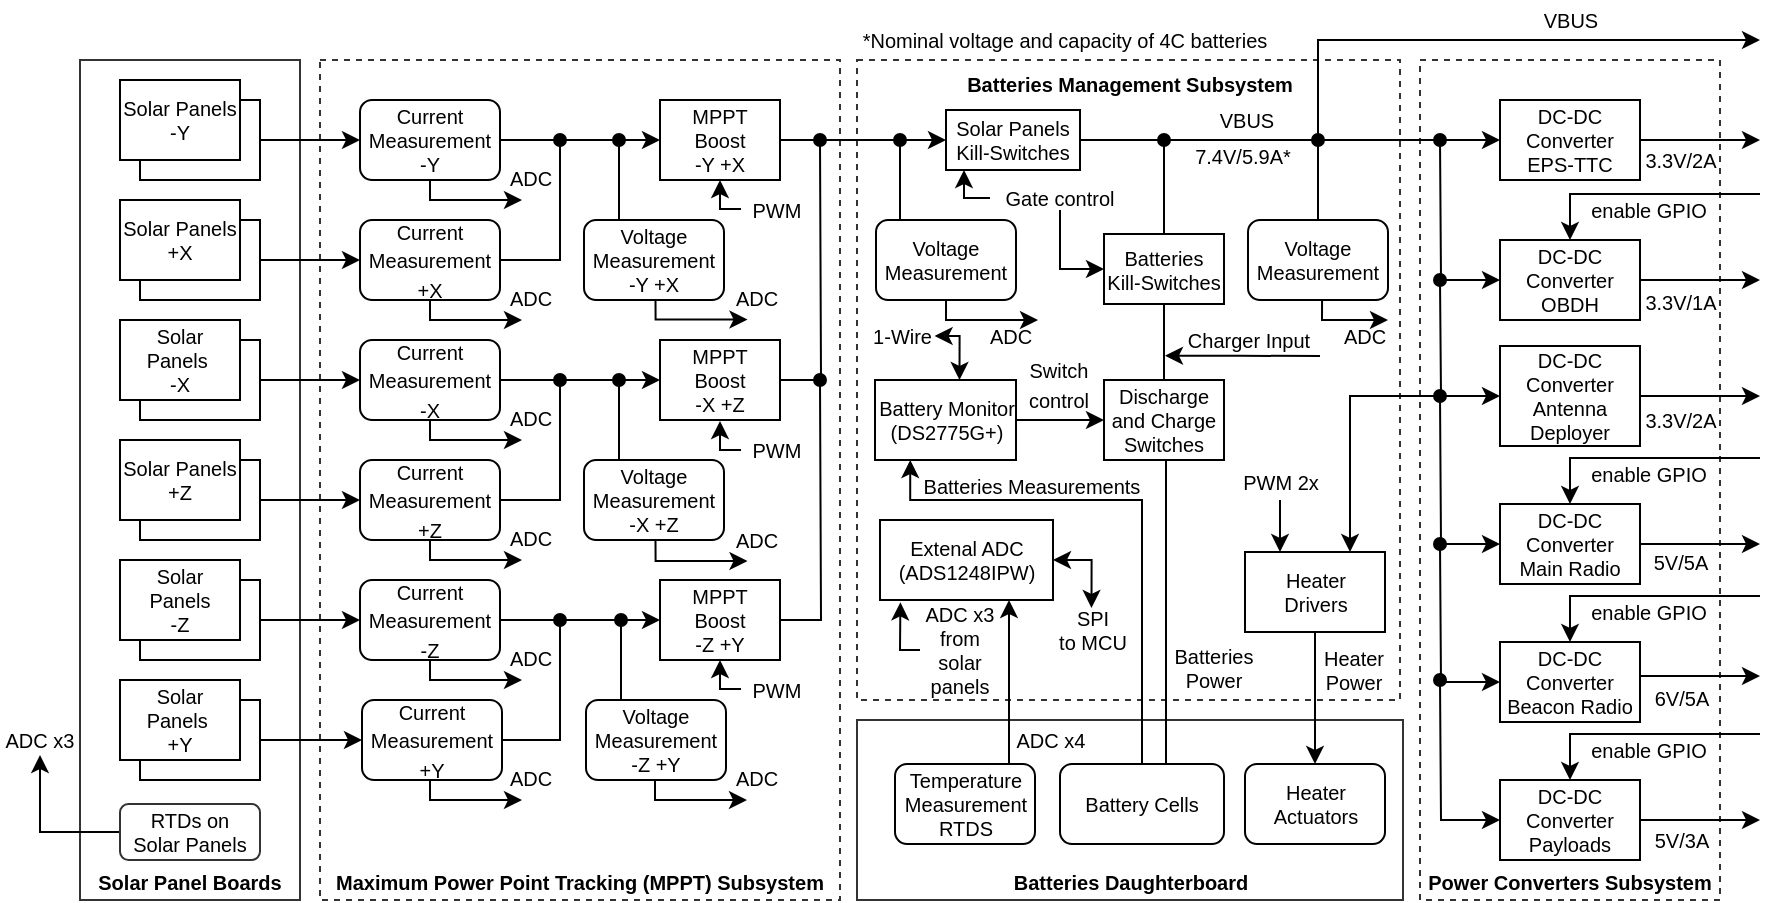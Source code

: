 <mxfile version="14.3.0" type="device"><diagram id="LF9n-NxEAbbtzAbvhTJf" name="Page-1"><mxGraphModel dx="1808" dy="546" grid="1" gridSize="10" guides="1" tooltips="1" connect="1" arrows="1" fold="1" page="1" pageScale="1" pageWidth="827" pageHeight="1169" math="0" shadow="0"><root><mxCell id="0"/><mxCell id="1" parent="0"/><mxCell id="zY3jTW4Gi7gBOke34yke-56" value="Batteries Daughterboard" style="rounded=0;whiteSpace=wrap;html=1;fontSize=10;strokeWidth=1;fillColor=none;strokeColor=#333333;verticalAlign=bottom;fontStyle=1" parent="1" vertex="1"><mxGeometry x="-51.5" y="430" width="273" height="90" as="geometry"/></mxCell><mxCell id="zY3jTW4Gi7gBOke34yke-107" value="Maximum Power Point Tracking (MPPT) Subsystem" style="rounded=0;whiteSpace=wrap;html=1;dashed=1;strokeColor=#333333;strokeWidth=1;fillColor=none;fontSize=10;verticalAlign=bottom;fontStyle=1" parent="1" vertex="1"><mxGeometry x="-320" y="100" width="260" height="420" as="geometry"/></mxCell><mxCell id="zY3jTW4Gi7gBOke34yke-108" value="Solar Panel Boards" style="rounded=0;whiteSpace=wrap;html=1;strokeColor=#333333;strokeWidth=1;fillColor=none;fontSize=10;verticalAlign=bottom;fontStyle=1" parent="1" vertex="1"><mxGeometry x="-440" y="100" width="110" height="420" as="geometry"/></mxCell><mxCell id="zY3jTW4Gi7gBOke34yke-109" value="Power Converters Subsystem" style="rounded=0;whiteSpace=wrap;html=1;fontSize=10;dashed=1;strokeWidth=1;fillColor=none;strokeColor=#333333;verticalAlign=bottom;fontStyle=1" parent="1" vertex="1"><mxGeometry x="230" y="100" width="150" height="420" as="geometry"/></mxCell><mxCell id="zY3jTW4Gi7gBOke34yke-110" value="&lt;font&gt;Batteries Management Subsystem&lt;/font&gt;" style="rounded=0;whiteSpace=wrap;html=1;fontSize=10;dashed=1;strokeWidth=1;fillColor=none;strokeColor=#333333;verticalAlign=top;fontStyle=1;" parent="1" vertex="1"><mxGeometry x="-51.5" y="100" width="271.5" height="320" as="geometry"/></mxCell><mxCell id="zY3jTW4Gi7gBOke34yke-40" style="edgeStyle=orthogonalEdgeStyle;rounded=0;orthogonalLoop=1;jettySize=auto;html=1;exitX=1;exitY=0.5;exitDx=0;exitDy=0;entryX=0;entryY=0.5;entryDx=0;entryDy=0;fontSize=10;" parent="1" source="zY3jTW4Gi7gBOke34yke-3" target="zY3jTW4Gi7gBOke34yke-24" edge="1"><mxGeometry relative="1" as="geometry"/></mxCell><mxCell id="zY3jTW4Gi7gBOke34yke-3" value="Current&lt;br style=&quot;font-size: 10px&quot;&gt;Measurement&lt;br&gt;-Y" style="rounded=1;whiteSpace=wrap;html=1;fontStyle=0;fontSize=10;" parent="1" vertex="1"><mxGeometry x="-300" y="120" width="70" height="40" as="geometry"/></mxCell><mxCell id="zY3jTW4Gi7gBOke34yke-41" style="edgeStyle=orthogonalEdgeStyle;rounded=0;orthogonalLoop=1;jettySize=auto;html=1;exitX=1;exitY=0.5;exitDx=0;exitDy=0;fontSize=10;endArrow=oval;endFill=1;" parent="1" source="zY3jTW4Gi7gBOke34yke-7" edge="1"><mxGeometry relative="1" as="geometry"><mxPoint x="-200" y="140" as="targetPoint"/><Array as="points"><mxPoint x="-200" y="200"/></Array><mxPoint x="-210" y="200" as="sourcePoint"/></mxGeometry></mxCell><mxCell id="zY3jTW4Gi7gBOke34yke-7" value="&lt;span style=&quot;font-size: 10px&quot;&gt;Current&lt;/span&gt;&lt;br style=&quot;font-size: 10px&quot;&gt;&lt;span style=&quot;font-size: 10px&quot;&gt;Measurement&lt;/span&gt;&lt;br style=&quot;font-size: 10px&quot;&gt;&lt;span style=&quot;font-size: 10px&quot;&gt;+X&lt;br&gt;&lt;/span&gt;" style="rounded=1;whiteSpace=wrap;html=1;" parent="1" vertex="1"><mxGeometry x="-300" y="180" width="70" height="40" as="geometry"/></mxCell><mxCell id="zY3jTW4Gi7gBOke34yke-43" style="edgeStyle=orthogonalEdgeStyle;rounded=0;orthogonalLoop=1;jettySize=auto;html=1;exitX=1;exitY=0.5;exitDx=0;exitDy=0;entryX=0;entryY=0.5;entryDx=0;entryDy=0;fontSize=10;" parent="1" source="zY3jTW4Gi7gBOke34yke-8" target="zY3jTW4Gi7gBOke34yke-25" edge="1"><mxGeometry relative="1" as="geometry"/></mxCell><mxCell id="zY3jTW4Gi7gBOke34yke-8" value="&lt;span style=&quot;font-size: 10px&quot;&gt;Current&lt;/span&gt;&lt;br style=&quot;font-size: 10px&quot;&gt;&lt;span style=&quot;font-size: 10px&quot;&gt;Measurement&lt;/span&gt;&lt;br style=&quot;font-size: 10px&quot;&gt;&lt;span style=&quot;font-size: 10px&quot;&gt;-X&lt;/span&gt;" style="rounded=1;whiteSpace=wrap;html=1;" parent="1" vertex="1"><mxGeometry x="-300" y="240" width="70" height="40" as="geometry"/></mxCell><mxCell id="zY3jTW4Gi7gBOke34yke-46" style="edgeStyle=orthogonalEdgeStyle;rounded=0;orthogonalLoop=1;jettySize=auto;html=1;exitX=1;exitY=0.5;exitDx=0;exitDy=0;fontSize=10;endArrow=oval;endFill=1;" parent="1" source="zY3jTW4Gi7gBOke34yke-9" edge="1"><mxGeometry relative="1" as="geometry"><mxPoint x="-200" y="260" as="targetPoint"/><Array as="points"><mxPoint x="-200" y="320"/></Array><mxPoint x="-210" y="320" as="sourcePoint"/></mxGeometry></mxCell><mxCell id="zY3jTW4Gi7gBOke34yke-9" value="&lt;span style=&quot;font-size: 10px&quot;&gt;Current&lt;/span&gt;&lt;br style=&quot;font-size: 10px&quot;&gt;&lt;span style=&quot;font-size: 10px&quot;&gt;Measurement&lt;br&gt;&lt;/span&gt;&lt;span style=&quot;font-size: 10px&quot;&gt;+Z&lt;/span&gt;" style="rounded=1;whiteSpace=wrap;html=1;" parent="1" vertex="1"><mxGeometry x="-300" y="300" width="70" height="40" as="geometry"/></mxCell><mxCell id="zY3jTW4Gi7gBOke34yke-44" style="edgeStyle=orthogonalEdgeStyle;rounded=0;orthogonalLoop=1;jettySize=auto;html=1;exitX=1;exitY=0.5;exitDx=0;exitDy=0;entryX=0;entryY=0.5;entryDx=0;entryDy=0;fontSize=10;" parent="1" source="zY3jTW4Gi7gBOke34yke-10" target="zY3jTW4Gi7gBOke34yke-27" edge="1"><mxGeometry relative="1" as="geometry"/></mxCell><mxCell id="bRzPR3l7Fz41yplBz2ds-4" style="edgeStyle=orthogonalEdgeStyle;rounded=0;orthogonalLoop=1;jettySize=auto;html=1;exitX=0.5;exitY=1;exitDx=0;exitDy=0;" parent="1" source="zY3jTW4Gi7gBOke34yke-10" edge="1"><mxGeometry relative="1" as="geometry"><mxPoint x="-219" y="410" as="targetPoint"/><mxPoint x="-254" y="400" as="sourcePoint"/><Array as="points"><mxPoint x="-265" y="410"/></Array></mxGeometry></mxCell><mxCell id="zY3jTW4Gi7gBOke34yke-10" value="&lt;span style=&quot;font-size: 10px&quot;&gt;Current&lt;/span&gt;&lt;br style=&quot;font-size: 10px&quot;&gt;&lt;span style=&quot;font-size: 10px&quot;&gt;Measurement&lt;/span&gt;&lt;br style=&quot;font-size: 10px&quot;&gt;&lt;span style=&quot;font-size: 10px&quot;&gt;-Z&lt;/span&gt;" style="rounded=1;whiteSpace=wrap;html=1;" parent="1" vertex="1"><mxGeometry x="-300" y="360" width="70" height="40" as="geometry"/></mxCell><mxCell id="zY3jTW4Gi7gBOke34yke-45" style="edgeStyle=orthogonalEdgeStyle;rounded=0;orthogonalLoop=1;jettySize=auto;html=1;exitX=1;exitY=0.5;exitDx=0;exitDy=0;fontSize=10;endArrow=oval;endFill=1;" parent="1" edge="1"><mxGeometry relative="1" as="geometry"><mxPoint x="-200" y="380" as="targetPoint"/><Array as="points"><mxPoint x="-200" y="440"/></Array><mxPoint x="-230" y="440" as="sourcePoint"/></mxGeometry></mxCell><mxCell id="zY3jTW4Gi7gBOke34yke-11" value="&lt;span style=&quot;font-size: 10px&quot;&gt;Current&lt;/span&gt;&lt;br style=&quot;font-size: 10px&quot;&gt;&lt;span style=&quot;font-size: 10px&quot;&gt;Measurement&lt;/span&gt;&lt;br style=&quot;font-size: 10px&quot;&gt;&lt;span style=&quot;font-size: 10px&quot;&gt;+Y&lt;/span&gt;" style="rounded=1;whiteSpace=wrap;html=1;" parent="1" vertex="1"><mxGeometry x="-299" y="420" width="70" height="40" as="geometry"/></mxCell><mxCell id="zY3jTW4Gi7gBOke34yke-18" style="edgeStyle=orthogonalEdgeStyle;rounded=0;orthogonalLoop=1;jettySize=auto;html=1;exitX=1;exitY=0.5;exitDx=0;exitDy=0;entryX=0;entryY=0.5;entryDx=0;entryDy=0;" parent="1" source="zY3jTW4Gi7gBOke34yke-12" target="zY3jTW4Gi7gBOke34yke-3" edge="1"><mxGeometry relative="1" as="geometry"/></mxCell><mxCell id="zY3jTW4Gi7gBOke34yke-12" value="" style="rounded=0;whiteSpace=wrap;html=1;" parent="1" vertex="1"><mxGeometry x="-410" y="120" width="60" height="40" as="geometry"/></mxCell><mxCell id="zY3jTW4Gi7gBOke34yke-19" style="edgeStyle=orthogonalEdgeStyle;rounded=0;orthogonalLoop=1;jettySize=auto;html=1;exitX=1;exitY=0.5;exitDx=0;exitDy=0;entryX=0;entryY=0.5;entryDx=0;entryDy=0;" parent="1" source="zY3jTW4Gi7gBOke34yke-13" target="zY3jTW4Gi7gBOke34yke-7" edge="1"><mxGeometry relative="1" as="geometry"/></mxCell><mxCell id="zY3jTW4Gi7gBOke34yke-13" value="" style="rounded=0;whiteSpace=wrap;html=1;" parent="1" vertex="1"><mxGeometry x="-410" y="180" width="60" height="40" as="geometry"/></mxCell><mxCell id="zY3jTW4Gi7gBOke34yke-20" style="edgeStyle=orthogonalEdgeStyle;rounded=0;orthogonalLoop=1;jettySize=auto;html=1;exitX=1;exitY=0.5;exitDx=0;exitDy=0;entryX=0;entryY=0.5;entryDx=0;entryDy=0;" parent="1" source="zY3jTW4Gi7gBOke34yke-14" target="zY3jTW4Gi7gBOke34yke-8" edge="1"><mxGeometry relative="1" as="geometry"/></mxCell><mxCell id="zY3jTW4Gi7gBOke34yke-14" value="" style="rounded=0;whiteSpace=wrap;html=1;" parent="1" vertex="1"><mxGeometry x="-410" y="240" width="60" height="40" as="geometry"/></mxCell><mxCell id="zY3jTW4Gi7gBOke34yke-21" style="edgeStyle=orthogonalEdgeStyle;rounded=0;orthogonalLoop=1;jettySize=auto;html=1;exitX=1;exitY=0.5;exitDx=0;exitDy=0;entryX=0;entryY=0.5;entryDx=0;entryDy=0;" parent="1" source="zY3jTW4Gi7gBOke34yke-15" target="zY3jTW4Gi7gBOke34yke-9" edge="1"><mxGeometry relative="1" as="geometry"/></mxCell><mxCell id="zY3jTW4Gi7gBOke34yke-15" value="" style="rounded=0;whiteSpace=wrap;html=1;" parent="1" vertex="1"><mxGeometry x="-410" y="300" width="60" height="40" as="geometry"/></mxCell><mxCell id="zY3jTW4Gi7gBOke34yke-22" style="edgeStyle=orthogonalEdgeStyle;rounded=0;orthogonalLoop=1;jettySize=auto;html=1;exitX=1;exitY=0.5;exitDx=0;exitDy=0;entryX=0;entryY=0.5;entryDx=0;entryDy=0;" parent="1" source="zY3jTW4Gi7gBOke34yke-16" target="zY3jTW4Gi7gBOke34yke-10" edge="1"><mxGeometry relative="1" as="geometry"/></mxCell><mxCell id="zY3jTW4Gi7gBOke34yke-16" value="" style="rounded=0;whiteSpace=wrap;html=1;" parent="1" vertex="1"><mxGeometry x="-410" y="360" width="60" height="40" as="geometry"/></mxCell><mxCell id="zY3jTW4Gi7gBOke34yke-23" style="edgeStyle=orthogonalEdgeStyle;rounded=0;orthogonalLoop=1;jettySize=auto;html=1;exitX=1;exitY=0.5;exitDx=0;exitDy=0;entryX=0;entryY=0.5;entryDx=0;entryDy=0;" parent="1" source="zY3jTW4Gi7gBOke34yke-17" target="zY3jTW4Gi7gBOke34yke-11" edge="1"><mxGeometry relative="1" as="geometry"/></mxCell><mxCell id="zY3jTW4Gi7gBOke34yke-17" value="" style="rounded=0;whiteSpace=wrap;html=1;" parent="1" vertex="1"><mxGeometry x="-410" y="420" width="60" height="40" as="geometry"/></mxCell><mxCell id="zY3jTW4Gi7gBOke34yke-60" style="edgeStyle=orthogonalEdgeStyle;rounded=0;orthogonalLoop=1;jettySize=auto;html=1;exitX=1;exitY=0.5;exitDx=0;exitDy=0;entryX=0;entryY=0.5;entryDx=0;entryDy=0;endArrow=classic;endFill=1;fontSize=10;" parent="1" source="zY3jTW4Gi7gBOke34yke-24" target="zY3jTW4Gi7gBOke34yke-50" edge="1"><mxGeometry relative="1" as="geometry"/></mxCell><mxCell id="zY3jTW4Gi7gBOke34yke-24" value="MPPT&lt;br&gt;Boost&lt;br&gt;-Y +X" style="rounded=0;whiteSpace=wrap;html=1;fontSize=10;" parent="1" vertex="1"><mxGeometry x="-150" y="120" width="60" height="40" as="geometry"/></mxCell><mxCell id="zY3jTW4Gi7gBOke34yke-62" style="edgeStyle=orthogonalEdgeStyle;rounded=0;orthogonalLoop=1;jettySize=auto;html=1;exitX=1;exitY=0.5;exitDx=0;exitDy=0;endArrow=oval;endFill=1;fontSize=10;" parent="1" source="zY3jTW4Gi7gBOke34yke-25" edge="1"><mxGeometry relative="1" as="geometry"><mxPoint x="-70" y="140" as="targetPoint"/></mxGeometry></mxCell><mxCell id="zY3jTW4Gi7gBOke34yke-25" value="MPPT&lt;br&gt;Boost&lt;br&gt;-X +Z" style="rounded=0;whiteSpace=wrap;html=1;fontSize=10;" parent="1" vertex="1"><mxGeometry x="-150" y="240" width="60" height="40" as="geometry"/></mxCell><mxCell id="zY3jTW4Gi7gBOke34yke-63" style="edgeStyle=orthogonalEdgeStyle;rounded=0;orthogonalLoop=1;jettySize=auto;html=1;exitX=1;exitY=0.5;exitDx=0;exitDy=0;endArrow=oval;endFill=1;fontSize=10;" parent="1" source="zY3jTW4Gi7gBOke34yke-27" edge="1"><mxGeometry relative="1" as="geometry"><mxPoint x="-70" y="260" as="targetPoint"/></mxGeometry></mxCell><mxCell id="zY3jTW4Gi7gBOke34yke-27" value="MPPT&lt;br&gt;Boost&lt;br&gt;-Z +Y" style="rounded=0;whiteSpace=wrap;html=1;fontSize=10;" parent="1" vertex="1"><mxGeometry x="-150" y="360" width="60" height="40" as="geometry"/></mxCell><mxCell id="zY3jTW4Gi7gBOke34yke-49" style="edgeStyle=orthogonalEdgeStyle;rounded=0;orthogonalLoop=1;jettySize=auto;html=1;exitX=0.25;exitY=0;exitDx=0;exitDy=0;fontSize=10;endArrow=oval;endFill=1;" parent="1" source="zY3jTW4Gi7gBOke34yke-28" edge="1"><mxGeometry relative="1" as="geometry"><mxPoint x="-170.5" y="140" as="targetPoint"/></mxGeometry></mxCell><mxCell id="zY3jTW4Gi7gBOke34yke-28" value="Voltage&lt;br&gt;Measurement&lt;br&gt;-Y +X" style="rounded=1;whiteSpace=wrap;html=1;fontSize=10;" parent="1" vertex="1"><mxGeometry x="-188" y="180" width="70" height="40" as="geometry"/></mxCell><mxCell id="zY3jTW4Gi7gBOke34yke-47" style="edgeStyle=orthogonalEdgeStyle;rounded=0;orthogonalLoop=1;jettySize=auto;html=1;exitX=0.25;exitY=0;exitDx=0;exitDy=0;fontSize=10;endArrow=oval;endFill=1;" parent="1" source="zY3jTW4Gi7gBOke34yke-29" edge="1"><mxGeometry relative="1" as="geometry"><mxPoint x="-170.5" y="260" as="targetPoint"/></mxGeometry></mxCell><mxCell id="zY3jTW4Gi7gBOke34yke-29" value="&lt;span&gt;Voltage&lt;/span&gt;&lt;br&gt;Measurement&lt;br&gt;&lt;span&gt;-X +Z&lt;/span&gt;" style="rounded=1;whiteSpace=wrap;html=1;fontSize=10;" parent="1" vertex="1"><mxGeometry x="-188" y="300" width="70" height="40" as="geometry"/></mxCell><mxCell id="zY3jTW4Gi7gBOke34yke-48" style="edgeStyle=orthogonalEdgeStyle;rounded=0;orthogonalLoop=1;jettySize=auto;html=1;exitX=0.25;exitY=0;exitDx=0;exitDy=0;fontSize=10;endArrow=oval;endFill=1;" parent="1" source="zY3jTW4Gi7gBOke34yke-30" edge="1"><mxGeometry relative="1" as="geometry"><mxPoint x="-169.5" y="380" as="targetPoint"/></mxGeometry></mxCell><mxCell id="zY3jTW4Gi7gBOke34yke-30" value="&lt;span&gt;Voltage&lt;/span&gt;&lt;br&gt;Measurement&lt;br&gt;&lt;span&gt;-Z +Y&lt;/span&gt;" style="rounded=1;whiteSpace=wrap;html=1;fontSize=10;" parent="1" vertex="1"><mxGeometry x="-187" y="420" width="70" height="40" as="geometry"/></mxCell><mxCell id="zY3jTW4Gi7gBOke34yke-75" style="edgeStyle=orthogonalEdgeStyle;rounded=0;orthogonalLoop=1;jettySize=auto;html=1;exitX=1;exitY=0.5;exitDx=0;exitDy=0;entryX=0;entryY=0.5;entryDx=0;entryDy=0;endArrow=classic;endFill=1;fontSize=10;" parent="1" source="zY3jTW4Gi7gBOke34yke-50" target="zY3jTW4Gi7gBOke34yke-74" edge="1"><mxGeometry relative="1" as="geometry"/></mxCell><mxCell id="bRzPR3l7Fz41yplBz2ds-54" style="edgeStyle=orthogonalEdgeStyle;rounded=0;orthogonalLoop=1;jettySize=auto;html=1;exitX=0.5;exitY=1;exitDx=0;exitDy=0;startArrow=classic;startFill=1;endArrow=none;endFill=0;strokeColor=#000000;fontColor=#000000;entryX=0;entryY=0.5;entryDx=0;entryDy=0;" parent="1" target="bRzPR3l7Fz41yplBz2ds-58" edge="1"><mxGeometry relative="1" as="geometry"><mxPoint x="2" y="155" as="sourcePoint"/><mxPoint x="17" y="170.875" as="targetPoint"/><Array as="points"><mxPoint x="2" y="169"/></Array></mxGeometry></mxCell><mxCell id="zY3jTW4Gi7gBOke34yke-50" value="Solar Panels&lt;br&gt;Kill-Switches" style="rounded=0;whiteSpace=wrap;html=1;fontSize=10;" parent="1" vertex="1"><mxGeometry x="-7" y="125" width="67" height="30" as="geometry"/></mxCell><mxCell id="zY3jTW4Gi7gBOke34yke-92" style="edgeStyle=orthogonalEdgeStyle;rounded=0;orthogonalLoop=1;jettySize=auto;html=1;exitX=0.25;exitY=0;exitDx=0;exitDy=0;endArrow=oval;endFill=1;fontSize=10;" parent="1" source="zY3jTW4Gi7gBOke34yke-51" edge="1"><mxGeometry relative="1" as="geometry"><mxPoint x="-30" y="140" as="targetPoint"/><Array as="points"><mxPoint x="-30" y="190"/><mxPoint x="-30" y="140"/></Array></mxGeometry></mxCell><mxCell id="zY3jTW4Gi7gBOke34yke-51" value="Voltage&lt;br&gt;Measurement" style="rounded=1;whiteSpace=wrap;html=1;fontSize=10;" parent="1" vertex="1"><mxGeometry x="-42" y="180" width="70" height="40" as="geometry"/></mxCell><mxCell id="zY3jTW4Gi7gBOke34yke-76" style="edgeStyle=orthogonalEdgeStyle;rounded=0;orthogonalLoop=1;jettySize=auto;html=1;exitX=0.5;exitY=0;exitDx=0;exitDy=0;endArrow=oval;endFill=1;fontSize=10;" parent="1" source="zY3jTW4Gi7gBOke34yke-52" edge="1"><mxGeometry relative="1" as="geometry"><mxPoint x="102" y="140" as="targetPoint"/></mxGeometry></mxCell><mxCell id="zY3jTW4Gi7gBOke34yke-52" value="Batteries&lt;br&gt;Kill-Switches" style="rounded=0;whiteSpace=wrap;html=1;fontSize=10;" parent="1" vertex="1"><mxGeometry x="72" y="187" width="60" height="35" as="geometry"/></mxCell><mxCell id="zY3jTW4Gi7gBOke34yke-91" style="edgeStyle=orthogonalEdgeStyle;rounded=0;orthogonalLoop=1;jettySize=auto;html=1;exitX=0.5;exitY=0;exitDx=0;exitDy=0;endArrow=oval;endFill=1;fontSize=10;" parent="1" source="zY3jTW4Gi7gBOke34yke-53" edge="1"><mxGeometry relative="1" as="geometry"><mxPoint x="179" y="140" as="targetPoint"/></mxGeometry></mxCell><mxCell id="zY3jTW4Gi7gBOke34yke-53" value="Voltage&lt;br&gt;Measurement" style="rounded=1;whiteSpace=wrap;html=1;fontSize=10;" parent="1" vertex="1"><mxGeometry x="144" y="180" width="70" height="40" as="geometry"/></mxCell><mxCell id="zY3jTW4Gi7gBOke34yke-72" style="edgeStyle=orthogonalEdgeStyle;rounded=0;orthogonalLoop=1;jettySize=auto;html=1;exitX=0.5;exitY=0;exitDx=0;exitDy=0;entryX=0.5;entryY=1;entryDx=0;entryDy=0;endArrow=none;endFill=0;fontSize=10;" parent="1" target="zY3jTW4Gi7gBOke34yke-52" edge="1"><mxGeometry relative="1" as="geometry"><mxPoint x="102" y="260" as="sourcePoint"/></mxGeometry></mxCell><mxCell id="zY3jTW4Gi7gBOke34yke-54" value="Discharge and Charge Switches" style="rounded=0;whiteSpace=wrap;html=1;fontSize=10;" parent="1" vertex="1"><mxGeometry x="72" y="260" width="60" height="40" as="geometry"/></mxCell><mxCell id="zY3jTW4Gi7gBOke34yke-67" style="edgeStyle=orthogonalEdgeStyle;rounded=0;orthogonalLoop=1;jettySize=auto;html=1;exitX=1;exitY=0.5;exitDx=0;exitDy=0;entryX=0;entryY=0.5;entryDx=0;entryDy=0;endArrow=classic;endFill=1;fontSize=10;" parent="1" source="zY3jTW4Gi7gBOke34yke-55" target="zY3jTW4Gi7gBOke34yke-54" edge="1"><mxGeometry relative="1" as="geometry"/></mxCell><mxCell id="zY3jTW4Gi7gBOke34yke-71" style="edgeStyle=orthogonalEdgeStyle;rounded=0;orthogonalLoop=1;jettySize=auto;html=1;exitX=0.25;exitY=1;exitDx=0;exitDy=0;endArrow=none;endFill=0;fontSize=10;entryX=0.5;entryY=0;entryDx=0;entryDy=0;startArrow=classic;startFill=1;" parent="1" source="zY3jTW4Gi7gBOke34yke-55" target="zY3jTW4Gi7gBOke34yke-64" edge="1"><mxGeometry relative="1" as="geometry"><mxPoint x="74.5" y="452" as="targetPoint"/><Array as="points"><mxPoint x="-25" y="320"/><mxPoint x="91" y="320"/></Array><mxPoint x="1.75" y="300" as="sourcePoint"/></mxGeometry></mxCell><mxCell id="wsHuBY3FLiFmhIiaoQir-2" style="edgeStyle=orthogonalEdgeStyle;rounded=0;orthogonalLoop=1;jettySize=auto;html=1;exitX=0.5;exitY=0;exitDx=0;exitDy=0;startArrow=classic;startFill=1;entryX=1;entryY=0.5;entryDx=0;entryDy=0;" edge="1" parent="1" target="wsHuBY3FLiFmhIiaoQir-1"><mxGeometry relative="1" as="geometry"><mxPoint x="-0.25" y="260" as="sourcePoint"/><Array as="points"><mxPoint y="238"/><mxPoint x="-13" y="238"/></Array></mxGeometry></mxCell><mxCell id="zY3jTW4Gi7gBOke34yke-55" value="Battery Monitor&lt;br&gt;(DS2775G+)" style="rounded=0;whiteSpace=wrap;html=1;fontSize=10;" parent="1" vertex="1"><mxGeometry x="-42.5" y="260" width="70.5" height="40" as="geometry"/></mxCell><mxCell id="bRzPR3l7Fz41yplBz2ds-53" style="edgeStyle=orthogonalEdgeStyle;rounded=0;orthogonalLoop=1;jettySize=auto;html=1;exitX=1;exitY=0.5;exitDx=0;exitDy=0;startArrow=classic;startFill=1;endArrow=classic;endFill=1;strokeColor=#000000;fontColor=#000000;entryX=0.5;entryY=0;entryDx=0;entryDy=0;" parent="1" source="zY3jTW4Gi7gBOke34yke-57" target="bRzPR3l7Fz41yplBz2ds-60" edge="1"><mxGeometry relative="1" as="geometry"><mxPoint x="89" y="350" as="targetPoint"/><mxPoint x="49.5" y="350" as="sourcePoint"/></mxGeometry></mxCell><mxCell id="zY3jTW4Gi7gBOke34yke-57" value="Extenal ADC (ADS1248IPW)" style="rounded=0;whiteSpace=wrap;html=1;fontSize=10;" parent="1" vertex="1"><mxGeometry x="-40" y="330" width="86.5" height="40" as="geometry"/></mxCell><mxCell id="zY3jTW4Gi7gBOke34yke-69" style="edgeStyle=orthogonalEdgeStyle;rounded=0;orthogonalLoop=1;jettySize=auto;html=1;exitX=0.5;exitY=0;exitDx=0;exitDy=0;entryX=0.5;entryY=1;entryDx=0;entryDy=0;endArrow=classic;endFill=1;fontSize=10;" parent="1" edge="1"><mxGeometry relative="1" as="geometry"><mxPoint x="24.5" y="452" as="sourcePoint"/><mxPoint x="24.5" y="370" as="targetPoint"/></mxGeometry></mxCell><mxCell id="zY3jTW4Gi7gBOke34yke-59" value="&lt;span&gt;Temperature&lt;/span&gt;&lt;br&gt;Measurement&lt;br&gt;&lt;span&gt;RTDS&lt;/span&gt;" style="rounded=1;whiteSpace=wrap;html=1;fontSize=10;" parent="1" vertex="1"><mxGeometry x="-32.5" y="452" width="70" height="40" as="geometry"/></mxCell><mxCell id="zY3jTW4Gi7gBOke34yke-68" style="edgeStyle=orthogonalEdgeStyle;rounded=0;orthogonalLoop=1;jettySize=auto;html=1;exitX=0.5;exitY=0;exitDx=0;exitDy=0;entryX=0.5;entryY=1;entryDx=0;entryDy=0;endArrow=none;endFill=0;fontSize=10;" parent="1" edge="1"><mxGeometry relative="1" as="geometry"><mxPoint x="103" y="452" as="sourcePoint"/><mxPoint x="103" y="300" as="targetPoint"/></mxGeometry></mxCell><mxCell id="zY3jTW4Gi7gBOke34yke-64" value="Battery Cells" style="rounded=1;whiteSpace=wrap;html=1;fontSize=10;" parent="1" vertex="1"><mxGeometry x="50" y="452" width="82" height="40" as="geometry"/></mxCell><mxCell id="zY3jTW4Gi7gBOke34yke-65" value="Heater&lt;br&gt;Actuators" style="rounded=1;whiteSpace=wrap;html=1;fontSize=10;" parent="1" vertex="1"><mxGeometry x="142.5" y="452" width="70" height="40" as="geometry"/></mxCell><mxCell id="zY3jTW4Gi7gBOke34yke-70" style="edgeStyle=orthogonalEdgeStyle;rounded=0;orthogonalLoop=1;jettySize=auto;html=1;exitX=0.5;exitY=1;exitDx=0;exitDy=0;entryX=0.5;entryY=0;entryDx=0;entryDy=0;endArrow=classic;endFill=1;fontSize=10;" parent="1" source="zY3jTW4Gi7gBOke34yke-66" target="zY3jTW4Gi7gBOke34yke-65" edge="1"><mxGeometry relative="1" as="geometry"/></mxCell><mxCell id="zY3jTW4Gi7gBOke34yke-93" style="edgeStyle=orthogonalEdgeStyle;rounded=0;orthogonalLoop=1;jettySize=auto;html=1;endArrow=none;endFill=0;fontSize=10;startArrow=classic;startFill=1;" parent="1" source="zY3jTW4Gi7gBOke34yke-66" edge="1"><mxGeometry relative="1" as="geometry"><mxPoint x="241" y="268" as="targetPoint"/><Array as="points"><mxPoint x="195" y="268"/></Array><mxPoint x="195" y="344" as="sourcePoint"/></mxGeometry></mxCell><mxCell id="zY3jTW4Gi7gBOke34yke-66" value="Heater&lt;br&gt;Drivers" style="rounded=0;whiteSpace=wrap;html=1;fontSize=10;" parent="1" vertex="1"><mxGeometry x="142.5" y="346" width="70" height="40" as="geometry"/></mxCell><mxCell id="zY3jTW4Gi7gBOke34yke-96" style="edgeStyle=orthogonalEdgeStyle;rounded=0;orthogonalLoop=1;jettySize=auto;html=1;exitX=1;exitY=0.5;exitDx=0;exitDy=0;endArrow=classic;endFill=1;fontSize=10;" parent="1" source="zY3jTW4Gi7gBOke34yke-74" edge="1"><mxGeometry relative="1" as="geometry"><mxPoint x="400" y="140" as="targetPoint"/></mxGeometry></mxCell><mxCell id="zY3jTW4Gi7gBOke34yke-74" value="DC-DC&lt;br&gt;Converter&lt;br&gt;EPS-TTC" style="rounded=0;whiteSpace=wrap;html=1;fontSize=10;" parent="1" vertex="1"><mxGeometry x="270" y="120" width="70" height="40" as="geometry"/></mxCell><mxCell id="zY3jTW4Gi7gBOke34yke-83" style="edgeStyle=orthogonalEdgeStyle;rounded=0;orthogonalLoop=1;jettySize=auto;html=1;exitX=0;exitY=0.5;exitDx=0;exitDy=0;endArrow=oval;endFill=1;fontSize=10;startArrow=classic;startFill=1;" parent="1" source="zY3jTW4Gi7gBOke34yke-78" edge="1"><mxGeometry relative="1" as="geometry"><mxPoint x="240" y="140" as="targetPoint"/></mxGeometry></mxCell><mxCell id="zY3jTW4Gi7gBOke34yke-102" style="edgeStyle=orthogonalEdgeStyle;rounded=0;orthogonalLoop=1;jettySize=auto;html=1;exitX=1;exitY=0.5;exitDx=0;exitDy=0;endArrow=classic;endFill=1;fontSize=10;" parent="1" source="zY3jTW4Gi7gBOke34yke-78" edge="1"><mxGeometry relative="1" as="geometry"><mxPoint x="400" y="210" as="targetPoint"/></mxGeometry></mxCell><mxCell id="zY3jTW4Gi7gBOke34yke-78" value="DC-DC&lt;br&gt;Converter&lt;br&gt;OBDH" style="rounded=0;whiteSpace=wrap;html=1;fontSize=10;" parent="1" vertex="1"><mxGeometry x="270" y="190" width="70" height="40" as="geometry"/></mxCell><mxCell id="zY3jTW4Gi7gBOke34yke-84" style="edgeStyle=orthogonalEdgeStyle;rounded=0;orthogonalLoop=1;jettySize=auto;html=1;exitX=0;exitY=0.5;exitDx=0;exitDy=0;endArrow=oval;endFill=1;fontSize=10;startArrow=classic;startFill=1;" parent="1" source="zY3jTW4Gi7gBOke34yke-79" edge="1"><mxGeometry relative="1" as="geometry"><mxPoint x="240" y="210" as="targetPoint"/></mxGeometry></mxCell><mxCell id="zY3jTW4Gi7gBOke34yke-103" style="edgeStyle=orthogonalEdgeStyle;rounded=0;orthogonalLoop=1;jettySize=auto;html=1;exitX=1;exitY=0.5;exitDx=0;exitDy=0;endArrow=classic;endFill=1;fontSize=10;" parent="1" source="zY3jTW4Gi7gBOke34yke-79" edge="1"><mxGeometry relative="1" as="geometry"><mxPoint x="400" y="268" as="targetPoint"/></mxGeometry></mxCell><mxCell id="zY3jTW4Gi7gBOke34yke-79" value="DC-DC&lt;br&gt;Converter&lt;br&gt;Antenna Deployer" style="rounded=0;whiteSpace=wrap;html=1;fontSize=10;" parent="1" vertex="1"><mxGeometry x="270" y="243" width="70" height="50" as="geometry"/></mxCell><mxCell id="zY3jTW4Gi7gBOke34yke-88" style="edgeStyle=orthogonalEdgeStyle;rounded=0;orthogonalLoop=1;jettySize=auto;html=1;exitX=0;exitY=0.5;exitDx=0;exitDy=0;endArrow=oval;endFill=1;fontSize=10;startArrow=classic;startFill=1;" parent="1" source="zY3jTW4Gi7gBOke34yke-80" edge="1"><mxGeometry relative="1" as="geometry"><mxPoint x="240" y="268" as="targetPoint"/><mxPoint x="270" y="340" as="sourcePoint"/></mxGeometry></mxCell><mxCell id="zY3jTW4Gi7gBOke34yke-104" style="edgeStyle=orthogonalEdgeStyle;rounded=0;orthogonalLoop=1;jettySize=auto;html=1;exitX=1;exitY=0.5;exitDx=0;exitDy=0;endArrow=classic;endFill=1;fontSize=10;" parent="1" source="zY3jTW4Gi7gBOke34yke-80" edge="1"><mxGeometry relative="1" as="geometry"><mxPoint x="400" y="342" as="targetPoint"/></mxGeometry></mxCell><mxCell id="zY3jTW4Gi7gBOke34yke-80" value="DC-DC&lt;br&gt;Converter&lt;br&gt;Main Radio" style="rounded=0;whiteSpace=wrap;html=1;fontSize=10;" parent="1" vertex="1"><mxGeometry x="270" y="322" width="70" height="40" as="geometry"/></mxCell><mxCell id="zY3jTW4Gi7gBOke34yke-86" style="edgeStyle=orthogonalEdgeStyle;rounded=0;orthogonalLoop=1;jettySize=auto;html=1;exitX=0;exitY=0.5;exitDx=0;exitDy=0;endArrow=oval;endFill=1;fontSize=10;startArrow=classic;startFill=1;" parent="1" source="zY3jTW4Gi7gBOke34yke-81" edge="1"><mxGeometry relative="1" as="geometry"><mxPoint x="240" y="342" as="targetPoint"/><mxPoint x="270" y="413" as="sourcePoint"/></mxGeometry></mxCell><mxCell id="zY3jTW4Gi7gBOke34yke-81" value="DC-DC&lt;br&gt;Converter&lt;br&gt;Beacon Radio" style="rounded=0;whiteSpace=wrap;html=1;fontSize=10;" parent="1" vertex="1"><mxGeometry x="270" y="391" width="70" height="40" as="geometry"/></mxCell><mxCell id="zY3jTW4Gi7gBOke34yke-87" style="edgeStyle=orthogonalEdgeStyle;rounded=0;orthogonalLoop=1;jettySize=auto;html=1;exitX=0;exitY=0.5;exitDx=0;exitDy=0;endArrow=oval;endFill=1;fontSize=10;startArrow=classic;startFill=1;" parent="1" source="zY3jTW4Gi7gBOke34yke-82" edge="1"><mxGeometry relative="1" as="geometry"><mxPoint x="240" y="410" as="targetPoint"/><mxPoint x="270" y="487" as="sourcePoint"/></mxGeometry></mxCell><mxCell id="bRzPR3l7Fz41yplBz2ds-31" style="edgeStyle=orthogonalEdgeStyle;rounded=0;orthogonalLoop=1;jettySize=auto;html=1;exitX=1;exitY=0.5;exitDx=0;exitDy=0;startArrow=none;startFill=0;endArrow=classic;endFill=1;strokeColor=#000000;fontColor=#000000;" parent="1" source="zY3jTW4Gi7gBOke34yke-82" edge="1"><mxGeometry relative="1" as="geometry"><mxPoint x="400" y="480.019" as="targetPoint"/></mxGeometry></mxCell><mxCell id="zY3jTW4Gi7gBOke34yke-82" value="DC-DC&lt;br&gt;Converter&lt;br&gt;Payloads" style="rounded=0;whiteSpace=wrap;html=1;fontSize=10;" parent="1" vertex="1"><mxGeometry x="270" y="460" width="70" height="40" as="geometry"/></mxCell><mxCell id="zY3jTW4Gi7gBOke34yke-111" value="Solar Panels&amp;nbsp; &lt;br&gt;+Y" style="rounded=0;whiteSpace=wrap;html=1;fontSize=10;" parent="1" vertex="1"><mxGeometry x="-420" y="410" width="60" height="40" as="geometry"/></mxCell><mxCell id="zY3jTW4Gi7gBOke34yke-112" value="Solar &lt;br&gt;Panels&lt;br&gt;-Z" style="rounded=0;whiteSpace=wrap;html=1;fontSize=10;" parent="1" vertex="1"><mxGeometry x="-420" y="350" width="60" height="40" as="geometry"/></mxCell><mxCell id="zY3jTW4Gi7gBOke34yke-113" value="&lt;span&gt;Solar Panels&lt;/span&gt;&lt;br&gt;&lt;span&gt;+Z&lt;/span&gt;" style="rounded=0;whiteSpace=wrap;html=1;fontSize=10;" parent="1" vertex="1"><mxGeometry x="-420" y="290" width="60" height="40" as="geometry"/></mxCell><mxCell id="zY3jTW4Gi7gBOke34yke-114" value="&lt;span&gt;Solar Panels&amp;nbsp; &lt;/span&gt;&lt;span&gt;&lt;br&gt;-X&lt;/span&gt;&lt;span&gt;&lt;/span&gt;&lt;br&gt;&lt;span&gt;&lt;/span&gt;" style="rounded=0;whiteSpace=wrap;html=1;fontSize=10;" parent="1" vertex="1"><mxGeometry x="-420" y="230" width="60" height="40" as="geometry"/></mxCell><mxCell id="zY3jTW4Gi7gBOke34yke-115" value="&lt;span&gt;Solar Panels &lt;/span&gt;&lt;br&gt;+X" style="rounded=0;whiteSpace=wrap;html=1;fontSize=10;" parent="1" vertex="1"><mxGeometry x="-420" y="170" width="60" height="40" as="geometry"/></mxCell><mxCell id="zY3jTW4Gi7gBOke34yke-116" value="Solar Panels &lt;br&gt;-Y" style="rounded=0;whiteSpace=wrap;html=1;fontSize=10;" parent="1" vertex="1"><mxGeometry x="-420" y="110" width="60" height="40" as="geometry"/></mxCell><mxCell id="zY3jTW4Gi7gBOke34yke-141" style="edgeStyle=orthogonalEdgeStyle;rounded=0;orthogonalLoop=1;jettySize=auto;html=1;endArrow=none;endFill=0;fontSize=10;startArrow=classic;startFill=1;" parent="1" edge="1"><mxGeometry relative="1" as="geometry"><mxPoint x="180" y="248" as="targetPoint"/><mxPoint x="102.5" y="247.88" as="sourcePoint"/><Array as="points"><mxPoint x="140" y="248"/></Array></mxGeometry></mxCell><mxCell id="zY3jTW4Gi7gBOke34yke-143" value="Charger Input" style="text;html=1;strokeColor=none;fillColor=none;align=center;verticalAlign=middle;whiteSpace=wrap;rounded=0;shadow=0;glass=0;sketch=0;fontSize=10;" parent="1" vertex="1"><mxGeometry x="108" y="232" width="73" height="15" as="geometry"/></mxCell><mxCell id="zY3jTW4Gi7gBOke34yke-192" value="7.4V/5.9A*" style="text;html=1;strokeColor=none;fillColor=none;align=center;verticalAlign=middle;whiteSpace=wrap;rounded=0;shadow=0;glass=0;sketch=0;fontSize=10;" parent="1" vertex="1"><mxGeometry x="111" y="140" width="61" height="16" as="geometry"/></mxCell><mxCell id="zY3jTW4Gi7gBOke34yke-193" value="3.3V/1A" style="text;html=1;strokeColor=none;fillColor=none;align=center;verticalAlign=middle;whiteSpace=wrap;rounded=0;shadow=0;glass=0;sketch=0;fontSize=10;" parent="1" vertex="1"><mxGeometry x="340" y="211" width="41" height="19" as="geometry"/></mxCell><mxCell id="zY3jTW4Gi7gBOke34yke-194" value="5V/5A" style="text;html=1;strokeColor=none;fillColor=none;align=center;verticalAlign=middle;whiteSpace=wrap;rounded=0;shadow=0;glass=0;sketch=0;fontSize=10;" parent="1" vertex="1"><mxGeometry x="345" y="342.5" width="31" height="17.5" as="geometry"/></mxCell><mxCell id="zY3jTW4Gi7gBOke34yke-195" value="3.3V/2A" style="text;html=1;strokeColor=none;fillColor=none;align=center;verticalAlign=middle;whiteSpace=wrap;rounded=0;shadow=0;glass=0;sketch=0;fontSize=10;" parent="1" vertex="1"><mxGeometry x="340" y="269" width="41" height="21" as="geometry"/></mxCell><mxCell id="zY3jTW4Gi7gBOke34yke-196" value="6V/5A" style="text;html=1;strokeColor=none;fillColor=none;align=center;verticalAlign=middle;whiteSpace=wrap;rounded=0;shadow=0;glass=0;sketch=0;fontSize=10;" parent="1" vertex="1"><mxGeometry x="345.5" y="408" width="30" height="22" as="geometry"/></mxCell><mxCell id="zY3jTW4Gi7gBOke34yke-197" value="5V/3A" style="text;html=1;strokeColor=none;fillColor=none;align=center;verticalAlign=middle;whiteSpace=wrap;rounded=0;shadow=0;glass=0;sketch=0;fontSize=10;" parent="1" vertex="1"><mxGeometry x="345.5" y="480" width="30" height="20" as="geometry"/></mxCell><mxCell id="zY3jTW4Gi7gBOke34yke-201" value="3.3V/2A" style="text;html=1;strokeColor=none;fillColor=none;align=center;verticalAlign=middle;whiteSpace=wrap;rounded=0;shadow=0;glass=0;sketch=0;fontSize=10;" parent="1" vertex="1"><mxGeometry x="340" y="140" width="41" height="20" as="geometry"/></mxCell><mxCell id="-Wh8v26Tu7RXBMXaOpYU-13" style="edgeStyle=orthogonalEdgeStyle;rounded=0;orthogonalLoop=1;jettySize=auto;html=1;startArrow=classic;startFill=1;endArrow=none;endFill=0;strokeWidth=1;fontSize=10;fontColor=#FF0000;exitX=0.5;exitY=0;exitDx=0;exitDy=0;" parent="1" source="zY3jTW4Gi7gBOke34yke-82" edge="1"><mxGeometry relative="1" as="geometry"><mxPoint x="400" y="437" as="targetPoint"/><mxPoint x="305" y="451" as="sourcePoint"/><Array as="points"><mxPoint x="305" y="437"/><mxPoint x="400" y="437"/></Array></mxGeometry></mxCell><mxCell id="-Wh8v26Tu7RXBMXaOpYU-19" value="enable GPIO" style="text;html=1;strokeColor=none;fillColor=none;align=center;verticalAlign=middle;whiteSpace=wrap;rounded=0;shadow=0;glass=0;sketch=0;fontSize=10;" parent="1" vertex="1"><mxGeometry x="308" y="437" width="73" height="15" as="geometry"/></mxCell><mxCell id="-Wh8v26Tu7RXBMXaOpYU-26" value="ADC x4" style="text;html=1;strokeColor=none;fillColor=none;align=center;verticalAlign=middle;whiteSpace=wrap;rounded=0;shadow=0;glass=0;sketch=0;fontSize=10;" parent="1" vertex="1"><mxGeometry x="24" y="432.5" width="43" height="15" as="geometry"/></mxCell><mxCell id="-Wh8v26Tu7RXBMXaOpYU-27" value="Batteries Measurements" style="text;html=1;strokeColor=none;fillColor=none;align=center;verticalAlign=middle;whiteSpace=wrap;rounded=0;shadow=0;glass=0;sketch=0;fontSize=10;" parent="1" vertex="1"><mxGeometry x="-24" y="305.25" width="120" height="14.75" as="geometry"/></mxCell><mxCell id="-Wh8v26Tu7RXBMXaOpYU-28" value="Batteries&lt;br&gt;Power" style="text;html=1;strokeColor=none;fillColor=none;align=center;verticalAlign=middle;whiteSpace=wrap;rounded=0;shadow=0;glass=0;sketch=0;fontSize=10;" parent="1" vertex="1"><mxGeometry x="105" y="390" width="43.5" height="27.5" as="geometry"/></mxCell><mxCell id="Lf1dVPXFDJRlGpDFjNUI-24" value="" style="endArrow=classic;html=1;fontColor=#FF0000;rounded=0;" parent="1" edge="1"><mxGeometry width="50" height="50" relative="1" as="geometry"><mxPoint x="179" y="140" as="sourcePoint"/><mxPoint x="400" y="90" as="targetPoint"/><Array as="points"><mxPoint x="179" y="90"/></Array></mxGeometry></mxCell><mxCell id="bRzPR3l7Fz41yplBz2ds-2" style="edgeStyle=orthogonalEdgeStyle;rounded=0;orthogonalLoop=1;jettySize=auto;html=1;exitX=0;exitY=0.5;exitDx=0;exitDy=0;entryX=0.5;entryY=1;entryDx=0;entryDy=0;" parent="1" source="bRzPR3l7Fz41yplBz2ds-1" target="bRzPR3l7Fz41yplBz2ds-3" edge="1"><mxGeometry relative="1" as="geometry"><mxPoint x="-30" y="580" as="targetPoint"/><Array as="points"><mxPoint x="-460" y="486"/></Array></mxGeometry></mxCell><mxCell id="bRzPR3l7Fz41yplBz2ds-1" value="RTDs on&lt;br&gt;Solar Panels" style="rounded=1;whiteSpace=wrap;html=1;strokeColor=#333333;strokeWidth=1;fillColor=none;fontSize=10;" parent="1" vertex="1"><mxGeometry x="-420" y="472" width="70" height="28" as="geometry"/></mxCell><mxCell id="bRzPR3l7Fz41yplBz2ds-3" value="ADC x3" style="text;html=1;strokeColor=none;fillColor=none;align=center;verticalAlign=middle;whiteSpace=wrap;rounded=0;shadow=0;glass=0;sketch=0;fontSize=10;" parent="1" vertex="1"><mxGeometry x="-480" y="432.5" width="40" height="15" as="geometry"/></mxCell><mxCell id="bRzPR3l7Fz41yplBz2ds-5" value="ADC" style="text;html=1;strokeColor=none;fillColor=none;align=center;verticalAlign=middle;whiteSpace=wrap;rounded=0;shadow=0;glass=0;sketch=0;fontSize=10;" parent="1" vertex="1"><mxGeometry x="-227" y="391.5" width="24.5" height="15" as="geometry"/></mxCell><mxCell id="bRzPR3l7Fz41yplBz2ds-8" style="edgeStyle=orthogonalEdgeStyle;rounded=0;orthogonalLoop=1;jettySize=auto;html=1;exitX=0.5;exitY=1;exitDx=0;exitDy=0;" parent="1" edge="1"><mxGeometry relative="1" as="geometry"><mxPoint x="-219" y="470" as="targetPoint"/><mxPoint x="-265" y="460" as="sourcePoint"/><Array as="points"><mxPoint x="-265" y="470"/></Array></mxGeometry></mxCell><mxCell id="bRzPR3l7Fz41yplBz2ds-9" value="ADC" style="text;html=1;strokeColor=none;fillColor=none;align=center;verticalAlign=middle;whiteSpace=wrap;rounded=0;shadow=0;glass=0;sketch=0;fontSize=10;" parent="1" vertex="1"><mxGeometry x="-227" y="451.5" width="24.5" height="15" as="geometry"/></mxCell><mxCell id="bRzPR3l7Fz41yplBz2ds-10" style="edgeStyle=orthogonalEdgeStyle;rounded=0;orthogonalLoop=1;jettySize=auto;html=1;exitX=0.5;exitY=1;exitDx=0;exitDy=0;" parent="1" edge="1"><mxGeometry relative="1" as="geometry"><mxPoint x="-219" y="350" as="targetPoint"/><mxPoint x="-265" y="340" as="sourcePoint"/><Array as="points"><mxPoint x="-265" y="350"/></Array></mxGeometry></mxCell><mxCell id="bRzPR3l7Fz41yplBz2ds-11" value="ADC" style="text;html=1;strokeColor=none;fillColor=none;align=center;verticalAlign=middle;whiteSpace=wrap;rounded=0;shadow=0;glass=0;sketch=0;fontSize=10;" parent="1" vertex="1"><mxGeometry x="-227" y="331.5" width="24.5" height="15" as="geometry"/></mxCell><mxCell id="bRzPR3l7Fz41yplBz2ds-12" style="edgeStyle=orthogonalEdgeStyle;rounded=0;orthogonalLoop=1;jettySize=auto;html=1;exitX=0.5;exitY=1;exitDx=0;exitDy=0;" parent="1" edge="1"><mxGeometry relative="1" as="geometry"><mxPoint x="-219" y="290" as="targetPoint"/><mxPoint x="-265" y="280" as="sourcePoint"/><Array as="points"><mxPoint x="-265" y="290"/></Array></mxGeometry></mxCell><mxCell id="bRzPR3l7Fz41yplBz2ds-13" value="ADC" style="text;html=1;strokeColor=none;fillColor=none;align=center;verticalAlign=middle;whiteSpace=wrap;rounded=0;shadow=0;glass=0;sketch=0;fontSize=10;" parent="1" vertex="1"><mxGeometry x="-227" y="271.5" width="24.5" height="15" as="geometry"/></mxCell><mxCell id="bRzPR3l7Fz41yplBz2ds-14" style="edgeStyle=orthogonalEdgeStyle;rounded=0;orthogonalLoop=1;jettySize=auto;html=1;exitX=0.5;exitY=1;exitDx=0;exitDy=0;" parent="1" edge="1"><mxGeometry relative="1" as="geometry"><mxPoint x="-219" y="230" as="targetPoint"/><mxPoint x="-265" y="220" as="sourcePoint"/><Array as="points"><mxPoint x="-265" y="230"/></Array></mxGeometry></mxCell><mxCell id="bRzPR3l7Fz41yplBz2ds-15" value="ADC" style="text;html=1;strokeColor=none;fillColor=none;align=center;verticalAlign=middle;whiteSpace=wrap;rounded=0;shadow=0;glass=0;sketch=0;fontSize=10;" parent="1" vertex="1"><mxGeometry x="-227" y="211.5" width="24.5" height="15" as="geometry"/></mxCell><mxCell id="bRzPR3l7Fz41yplBz2ds-16" style="edgeStyle=orthogonalEdgeStyle;rounded=0;orthogonalLoop=1;jettySize=auto;html=1;exitX=0.5;exitY=1;exitDx=0;exitDy=0;" parent="1" edge="1"><mxGeometry relative="1" as="geometry"><mxPoint x="-219" y="170" as="targetPoint"/><mxPoint x="-265" y="160" as="sourcePoint"/><Array as="points"><mxPoint x="-265" y="170"/></Array></mxGeometry></mxCell><mxCell id="bRzPR3l7Fz41yplBz2ds-17" value="ADC" style="text;html=1;strokeColor=none;fillColor=none;align=center;verticalAlign=middle;whiteSpace=wrap;rounded=0;shadow=0;glass=0;sketch=0;fontSize=10;" parent="1" vertex="1"><mxGeometry x="-227" y="151.5" width="24.5" height="15" as="geometry"/></mxCell><mxCell id="bRzPR3l7Fz41yplBz2ds-24" value="VBUS" style="text;html=1;strokeColor=none;fillColor=none;align=center;verticalAlign=middle;whiteSpace=wrap;rounded=0;shadow=0;glass=0;sketch=0;fontSize=10;" parent="1" vertex="1"><mxGeometry x="122" y="120" width="43" height="20" as="geometry"/></mxCell><mxCell id="bRzPR3l7Fz41yplBz2ds-32" style="edgeStyle=orthogonalEdgeStyle;rounded=0;orthogonalLoop=1;jettySize=auto;html=1;exitX=1;exitY=0.5;exitDx=0;exitDy=0;startArrow=none;startFill=0;endArrow=classic;endFill=1;strokeColor=#000000;fontColor=#000000;" parent="1" edge="1"><mxGeometry relative="1" as="geometry"><mxPoint x="400" y="408.019" as="targetPoint"/><mxPoint x="340" y="408" as="sourcePoint"/></mxGeometry></mxCell><mxCell id="bRzPR3l7Fz41yplBz2ds-43" style="edgeStyle=orthogonalEdgeStyle;rounded=0;orthogonalLoop=1;jettySize=auto;html=1;startArrow=classic;startFill=1;endArrow=none;endFill=0;strokeWidth=1;fontSize=10;fontColor=#FF0000;exitX=0.5;exitY=0;exitDx=0;exitDy=0;" parent="1" edge="1"><mxGeometry relative="1" as="geometry"><mxPoint x="400" y="368" as="targetPoint"/><mxPoint x="305" y="391" as="sourcePoint"/><Array as="points"><mxPoint x="305" y="368"/><mxPoint x="400" y="368"/></Array></mxGeometry></mxCell><mxCell id="bRzPR3l7Fz41yplBz2ds-44" value="enable GPIO" style="text;html=1;strokeColor=none;fillColor=none;align=center;verticalAlign=middle;whiteSpace=wrap;rounded=0;shadow=0;glass=0;sketch=0;fontSize=10;" parent="1" vertex="1"><mxGeometry x="308" y="368" width="73" height="15" as="geometry"/></mxCell><mxCell id="bRzPR3l7Fz41yplBz2ds-45" style="edgeStyle=orthogonalEdgeStyle;rounded=0;orthogonalLoop=1;jettySize=auto;html=1;startArrow=classic;startFill=1;endArrow=none;endFill=0;strokeWidth=1;fontSize=10;fontColor=#FF0000;exitX=0.5;exitY=0;exitDx=0;exitDy=0;" parent="1" edge="1"><mxGeometry relative="1" as="geometry"><mxPoint x="400" y="299" as="targetPoint"/><mxPoint x="305" y="322" as="sourcePoint"/><Array as="points"><mxPoint x="305" y="299"/><mxPoint x="400" y="299"/></Array></mxGeometry></mxCell><mxCell id="bRzPR3l7Fz41yplBz2ds-46" value="enable GPIO" style="text;html=1;strokeColor=none;fillColor=none;align=center;verticalAlign=middle;whiteSpace=wrap;rounded=0;shadow=0;glass=0;sketch=0;fontSize=10;" parent="1" vertex="1"><mxGeometry x="308" y="299" width="73" height="15" as="geometry"/></mxCell><mxCell id="bRzPR3l7Fz41yplBz2ds-51" style="edgeStyle=orthogonalEdgeStyle;rounded=0;orthogonalLoop=1;jettySize=auto;html=1;startArrow=classic;startFill=1;endArrow=none;endFill=0;strokeWidth=1;fontSize=10;fontColor=#FF0000;exitX=0.5;exitY=0;exitDx=0;exitDy=0;" parent="1" edge="1"><mxGeometry relative="1" as="geometry"><mxPoint x="400" y="167" as="targetPoint"/><mxPoint x="305" y="190" as="sourcePoint"/><Array as="points"><mxPoint x="305" y="167"/><mxPoint x="400" y="167"/></Array></mxGeometry></mxCell><mxCell id="bRzPR3l7Fz41yplBz2ds-52" value="enable GPIO" style="text;html=1;strokeColor=none;fillColor=none;align=center;verticalAlign=middle;whiteSpace=wrap;rounded=0;shadow=0;glass=0;sketch=0;fontSize=10;" parent="1" vertex="1"><mxGeometry x="308" y="167" width="73" height="15" as="geometry"/></mxCell><mxCell id="bRzPR3l7Fz41yplBz2ds-55" style="edgeStyle=orthogonalEdgeStyle;rounded=0;orthogonalLoop=1;jettySize=auto;html=1;exitX=0;exitY=0.5;exitDx=0;exitDy=0;startArrow=classic;startFill=1;endArrow=none;endFill=0;strokeColor=#000000;fontColor=#000000;entryX=0.5;entryY=1;entryDx=0;entryDy=0;" parent="1" source="zY3jTW4Gi7gBOke34yke-52" target="bRzPR3l7Fz41yplBz2ds-58" edge="1"><mxGeometry relative="1" as="geometry"><mxPoint x="57" y="159.0" as="sourcePoint"/><mxPoint x="51" y="177" as="targetPoint"/><Array as="points"><mxPoint x="50" y="205"/></Array></mxGeometry></mxCell><mxCell id="bRzPR3l7Fz41yplBz2ds-58" value="Gate control" style="text;html=1;strokeColor=none;fillColor=none;align=center;verticalAlign=middle;whiteSpace=wrap;rounded=0;fontColor=#000000;fontSize=10;" parent="1" vertex="1"><mxGeometry x="15" y="163" width="70" height="12" as="geometry"/></mxCell><mxCell id="bRzPR3l7Fz41yplBz2ds-60" value="SPI&lt;br&gt;to MCU" style="text;html=1;strokeColor=none;fillColor=none;align=center;verticalAlign=middle;whiteSpace=wrap;rounded=0;shadow=0;glass=0;sketch=0;fontSize=10;" parent="1" vertex="1"><mxGeometry x="46.5" y="374" width="38.5" height="22" as="geometry"/></mxCell><mxCell id="bRzPR3l7Fz41yplBz2ds-62" value="Heater&lt;br&gt;Power" style="text;html=1;strokeColor=none;fillColor=none;align=center;verticalAlign=middle;whiteSpace=wrap;rounded=0;shadow=0;glass=0;sketch=0;fontSize=10;" parent="1" vertex="1"><mxGeometry x="180.5" y="394" width="32" height="22" as="geometry"/></mxCell><mxCell id="bRzPR3l7Fz41yplBz2ds-63" value="ADC x3&lt;br&gt;from&lt;br&gt;solar panels" style="text;html=1;strokeColor=none;fillColor=none;align=center;verticalAlign=middle;whiteSpace=wrap;rounded=0;shadow=0;glass=0;sketch=0;fontSize=10;" parent="1" vertex="1"><mxGeometry x="-20" y="369.62" width="40" height="50.75" as="geometry"/></mxCell><mxCell id="bRzPR3l7Fz41yplBz2ds-66" value="" style="endArrow=classic;html=1;strokeColor=#000000;fontColor=#000000;entryX=0.118;entryY=1.029;entryDx=0;entryDy=0;entryPerimeter=0;exitX=0;exitY=0.5;exitDx=0;exitDy=0;rounded=0;" parent="1" source="bRzPR3l7Fz41yplBz2ds-63" target="zY3jTW4Gi7gBOke34yke-57" edge="1"><mxGeometry width="50" height="50" relative="1" as="geometry"><mxPoint x="-60" y="440" as="sourcePoint"/><mxPoint x="-10" y="390" as="targetPoint"/><Array as="points"><mxPoint x="-30" y="395"/></Array></mxGeometry></mxCell><mxCell id="bRzPR3l7Fz41yplBz2ds-67" value="&lt;font style=&quot;font-size: 10px&quot;&gt;Switch&lt;br&gt;control&lt;/font&gt;" style="text;html=1;strokeColor=none;fillColor=none;align=center;verticalAlign=middle;whiteSpace=wrap;rounded=0;fontColor=#000000;" parent="1" vertex="1"><mxGeometry x="27" y="249" width="45" height="26" as="geometry"/></mxCell><mxCell id="bRzPR3l7Fz41yplBz2ds-85" value="" style="endArrow=classic;html=1;strokeColor=#000000;fontColor=#000000;entryX=0.25;entryY=0;entryDx=0;entryDy=0;" parent="1" target="zY3jTW4Gi7gBOke34yke-66" edge="1"><mxGeometry width="50" height="50" relative="1" as="geometry"><mxPoint x="160" y="320" as="sourcePoint"/><mxPoint x="190" y="320" as="targetPoint"/></mxGeometry></mxCell><mxCell id="bRzPR3l7Fz41yplBz2ds-86" value="&lt;font style=&quot;font-size: 10px&quot;&gt;PWM 2x&lt;/font&gt;" style="text;html=1;strokeColor=none;fillColor=none;align=center;verticalAlign=middle;whiteSpace=wrap;rounded=0;fontColor=#000000;" parent="1" vertex="1"><mxGeometry x="138" y="303" width="45" height="16" as="geometry"/></mxCell><mxCell id="bRzPR3l7Fz41yplBz2ds-89" value="VBUS" style="text;html=1;strokeColor=none;fillColor=none;align=center;verticalAlign=middle;whiteSpace=wrap;rounded=0;shadow=0;glass=0;sketch=0;fontSize=10;" parent="1" vertex="1"><mxGeometry x="283.5" y="70" width="43" height="20" as="geometry"/></mxCell><mxCell id="bRzPR3l7Fz41yplBz2ds-92" style="edgeStyle=orthogonalEdgeStyle;rounded=0;orthogonalLoop=1;jettySize=auto;html=1;exitX=0.5;exitY=1;exitDx=0;exitDy=0;" parent="1" edge="1"><mxGeometry relative="1" as="geometry"><mxPoint x="39.02" y="230" as="targetPoint"/><mxPoint x="-6.98" y="220" as="sourcePoint"/><Array as="points"><mxPoint x="-6.98" y="230"/></Array></mxGeometry></mxCell><mxCell id="bRzPR3l7Fz41yplBz2ds-93" value="ADC" style="text;html=1;strokeColor=none;fillColor=none;align=center;verticalAlign=middle;whiteSpace=wrap;rounded=0;shadow=0;glass=0;sketch=0;fontSize=10;" parent="1" vertex="1"><mxGeometry x="13.0" y="230" width="24.5" height="15" as="geometry"/></mxCell><mxCell id="bRzPR3l7Fz41yplBz2ds-94" style="edgeStyle=orthogonalEdgeStyle;rounded=0;orthogonalLoop=1;jettySize=auto;html=1;exitX=0.5;exitY=1;exitDx=0;exitDy=0;entryX=1;entryY=0;entryDx=0;entryDy=0;" parent="1" target="bRzPR3l7Fz41yplBz2ds-95" edge="1"><mxGeometry relative="1" as="geometry"><mxPoint x="227.03" y="230" as="targetPoint"/><mxPoint x="181.03" y="220" as="sourcePoint"/><Array as="points"><mxPoint x="181" y="230"/></Array></mxGeometry></mxCell><mxCell id="bRzPR3l7Fz41yplBz2ds-95" value="ADC" style="text;html=1;strokeColor=none;fillColor=none;align=center;verticalAlign=middle;whiteSpace=wrap;rounded=0;shadow=0;glass=0;sketch=0;fontSize=10;" parent="1" vertex="1"><mxGeometry x="189.5" y="230" width="24.5" height="15" as="geometry"/></mxCell><mxCell id="PMlK3jiiLmm60AkZXLbM-1" style="edgeStyle=orthogonalEdgeStyle;rounded=0;orthogonalLoop=1;jettySize=auto;html=1;exitX=0.5;exitY=1;exitDx=0;exitDy=0;" parent="1" edge="1"><mxGeometry relative="1" as="geometry"><mxPoint x="-106.25" y="229.75" as="targetPoint"/><mxPoint x="-152.25" y="219.75" as="sourcePoint"/><Array as="points"><mxPoint x="-152.25" y="229.75"/></Array></mxGeometry></mxCell><mxCell id="PMlK3jiiLmm60AkZXLbM-2" value="ADC" style="text;html=1;strokeColor=none;fillColor=none;align=center;verticalAlign=middle;whiteSpace=wrap;rounded=0;shadow=0;glass=0;sketch=0;fontSize=10;" parent="1" vertex="1"><mxGeometry x="-114.25" y="211.25" width="24.5" height="15" as="geometry"/></mxCell><mxCell id="PMlK3jiiLmm60AkZXLbM-3" style="edgeStyle=orthogonalEdgeStyle;rounded=0;orthogonalLoop=1;jettySize=auto;html=1;exitX=0.5;exitY=1;exitDx=0;exitDy=0;" parent="1" edge="1"><mxGeometry relative="1" as="geometry"><mxPoint x="-106.25" y="350.5" as="targetPoint"/><mxPoint x="-152.25" y="340.5" as="sourcePoint"/><Array as="points"><mxPoint x="-152.25" y="350.5"/></Array></mxGeometry></mxCell><mxCell id="PMlK3jiiLmm60AkZXLbM-4" value="ADC" style="text;html=1;strokeColor=none;fillColor=none;align=center;verticalAlign=middle;whiteSpace=wrap;rounded=0;shadow=0;glass=0;sketch=0;fontSize=10;" parent="1" vertex="1"><mxGeometry x="-114.25" y="332" width="24.5" height="15" as="geometry"/></mxCell><mxCell id="PMlK3jiiLmm60AkZXLbM-5" style="edgeStyle=orthogonalEdgeStyle;rounded=0;orthogonalLoop=1;jettySize=auto;html=1;exitX=0.5;exitY=1;exitDx=0;exitDy=0;" parent="1" edge="1"><mxGeometry relative="1" as="geometry"><mxPoint x="-106.5" y="470" as="targetPoint"/><mxPoint x="-152.5" y="460" as="sourcePoint"/><Array as="points"><mxPoint x="-152.5" y="470"/></Array></mxGeometry></mxCell><mxCell id="PMlK3jiiLmm60AkZXLbM-6" value="ADC" style="text;html=1;strokeColor=none;fillColor=none;align=center;verticalAlign=middle;whiteSpace=wrap;rounded=0;shadow=0;glass=0;sketch=0;fontSize=10;" parent="1" vertex="1"><mxGeometry x="-114.5" y="451.5" width="24.5" height="15" as="geometry"/></mxCell><mxCell id="PMlK3jiiLmm60AkZXLbM-10" style="edgeStyle=orthogonalEdgeStyle;rounded=0;orthogonalLoop=1;jettySize=auto;html=1;exitX=0;exitY=0.5;exitDx=0;exitDy=0;entryX=0.5;entryY=1;entryDx=0;entryDy=0;fontSize=10;" parent="1" source="PMlK3jiiLmm60AkZXLbM-8" target="zY3jTW4Gi7gBOke34yke-27" edge="1"><mxGeometry relative="1" as="geometry"/></mxCell><mxCell id="PMlK3jiiLmm60AkZXLbM-8" value="&lt;font style=&quot;font-size: 10px;&quot;&gt;PWM&lt;/font&gt;" style="text;html=1;strokeColor=none;fillColor=none;align=center;verticalAlign=middle;whiteSpace=wrap;rounded=0;fontColor=#000000;fontSize=10;" parent="1" vertex="1"><mxGeometry x="-109.5" y="406.5" width="34.5" height="16" as="geometry"/></mxCell><mxCell id="PMlK3jiiLmm60AkZXLbM-11" style="edgeStyle=orthogonalEdgeStyle;rounded=0;orthogonalLoop=1;jettySize=auto;html=1;exitX=0;exitY=0.5;exitDx=0;exitDy=0;entryX=0.5;entryY=1;entryDx=0;entryDy=0;fontSize=10;" parent="1" source="PMlK3jiiLmm60AkZXLbM-12" edge="1"><mxGeometry relative="1" as="geometry"><mxPoint x="-120" y="280.5" as="targetPoint"/></mxGeometry></mxCell><mxCell id="PMlK3jiiLmm60AkZXLbM-12" value="&lt;font style=&quot;font-size: 10px;&quot;&gt;PWM&lt;/font&gt;" style="text;html=1;strokeColor=none;fillColor=none;align=center;verticalAlign=middle;whiteSpace=wrap;rounded=0;fontColor=#000000;fontSize=10;" parent="1" vertex="1"><mxGeometry x="-109.5" y="287" width="34.5" height="16" as="geometry"/></mxCell><mxCell id="PMlK3jiiLmm60AkZXLbM-13" style="edgeStyle=orthogonalEdgeStyle;rounded=0;orthogonalLoop=1;jettySize=auto;html=1;exitX=0;exitY=0.5;exitDx=0;exitDy=0;entryX=0.5;entryY=1;entryDx=0;entryDy=0;fontSize=10;" parent="1" source="PMlK3jiiLmm60AkZXLbM-14" edge="1"><mxGeometry relative="1" as="geometry"><mxPoint x="-120" y="160" as="targetPoint"/></mxGeometry></mxCell><mxCell id="PMlK3jiiLmm60AkZXLbM-14" value="&lt;font style=&quot;font-size: 10px;&quot;&gt;PWM&lt;/font&gt;" style="text;html=1;strokeColor=none;fillColor=none;align=center;verticalAlign=middle;whiteSpace=wrap;rounded=0;fontColor=#000000;fontSize=10;" parent="1" vertex="1"><mxGeometry x="-109.5" y="166.5" width="34.5" height="16" as="geometry"/></mxCell><mxCell id="pDP6m85DnM-rIdstzU2F-5" value="*Nominal voltage and capacity of 4C batteries " style="text;html=1;strokeColor=none;fillColor=none;align=center;verticalAlign=middle;whiteSpace=wrap;rounded=0;shadow=0;glass=0;sketch=0;fontSize=10;" parent="1" vertex="1"><mxGeometry x="-60" y="80" width="225" height="20" as="geometry"/></mxCell><mxCell id="wsHuBY3FLiFmhIiaoQir-1" value="1-Wire" style="text;html=1;strokeColor=none;fillColor=none;align=right;verticalAlign=middle;whiteSpace=wrap;rounded=0;shadow=0;glass=0;sketch=0;fontSize=10;" vertex="1" parent="1"><mxGeometry x="-44.5" y="233" width="31.75" height="10" as="geometry"/></mxCell></root></mxGraphModel></diagram></mxfile>